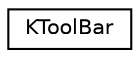 digraph "Graphical Class Hierarchy"
{
  edge [fontname="Helvetica",fontsize="10",labelfontname="Helvetica",labelfontsize="10"];
  node [fontname="Helvetica",fontsize="10",shape=record];
  rankdir="LR";
  Node0 [label="KToolBar",height=0.2,width=0.4,color="black", fillcolor="white", style="filled",URL="$classKToolBar.html",tooltip="Floatable toolbar with auto resize. "];
}
